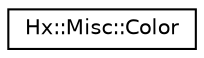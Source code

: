 digraph "Graphical Class Hierarchy"
{
  edge [fontname="Helvetica",fontsize="10",labelfontname="Helvetica",labelfontsize="10"];
  node [fontname="Helvetica",fontsize="10",shape=record];
  rankdir="LR";
  Node0 [label="Hx::Misc::Color",height=0.2,width=0.4,color="black", fillcolor="white", style="filled",URL="$classHx_1_1Misc_1_1Color.html"];
}
